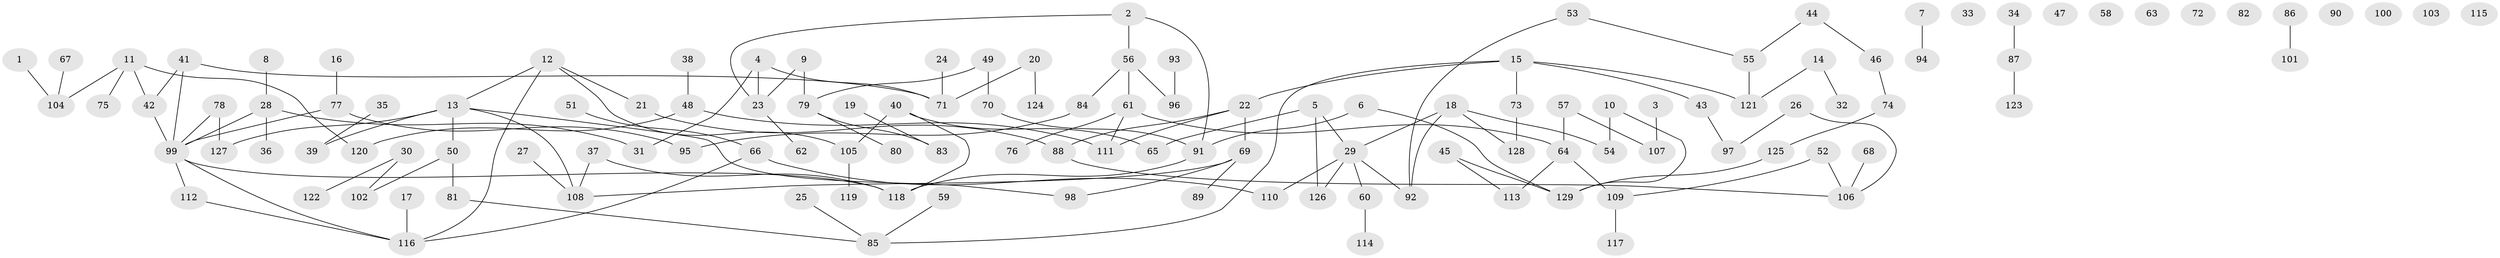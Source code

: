 // Generated by graph-tools (version 1.1) at 2025/33/03/09/25 02:33:28]
// undirected, 129 vertices, 139 edges
graph export_dot {
graph [start="1"]
  node [color=gray90,style=filled];
  1;
  2;
  3;
  4;
  5;
  6;
  7;
  8;
  9;
  10;
  11;
  12;
  13;
  14;
  15;
  16;
  17;
  18;
  19;
  20;
  21;
  22;
  23;
  24;
  25;
  26;
  27;
  28;
  29;
  30;
  31;
  32;
  33;
  34;
  35;
  36;
  37;
  38;
  39;
  40;
  41;
  42;
  43;
  44;
  45;
  46;
  47;
  48;
  49;
  50;
  51;
  52;
  53;
  54;
  55;
  56;
  57;
  58;
  59;
  60;
  61;
  62;
  63;
  64;
  65;
  66;
  67;
  68;
  69;
  70;
  71;
  72;
  73;
  74;
  75;
  76;
  77;
  78;
  79;
  80;
  81;
  82;
  83;
  84;
  85;
  86;
  87;
  88;
  89;
  90;
  91;
  92;
  93;
  94;
  95;
  96;
  97;
  98;
  99;
  100;
  101;
  102;
  103;
  104;
  105;
  106;
  107;
  108;
  109;
  110;
  111;
  112;
  113;
  114;
  115;
  116;
  117;
  118;
  119;
  120;
  121;
  122;
  123;
  124;
  125;
  126;
  127;
  128;
  129;
  1 -- 104;
  2 -- 23;
  2 -- 56;
  2 -- 91;
  3 -- 107;
  4 -- 23;
  4 -- 31;
  4 -- 71;
  5 -- 29;
  5 -- 65;
  5 -- 126;
  6 -- 91;
  6 -- 129;
  7 -- 94;
  8 -- 28;
  9 -- 23;
  9 -- 79;
  10 -- 54;
  10 -- 129;
  11 -- 42;
  11 -- 75;
  11 -- 104;
  11 -- 120;
  12 -- 13;
  12 -- 21;
  12 -- 105;
  12 -- 116;
  13 -- 39;
  13 -- 50;
  13 -- 98;
  13 -- 108;
  13 -- 127;
  14 -- 32;
  14 -- 121;
  15 -- 22;
  15 -- 43;
  15 -- 73;
  15 -- 85;
  15 -- 121;
  16 -- 77;
  17 -- 116;
  18 -- 29;
  18 -- 54;
  18 -- 92;
  18 -- 128;
  19 -- 83;
  20 -- 71;
  20 -- 124;
  21 -- 88;
  22 -- 69;
  22 -- 88;
  22 -- 111;
  23 -- 62;
  24 -- 71;
  25 -- 85;
  26 -- 97;
  26 -- 106;
  27 -- 108;
  28 -- 31;
  28 -- 36;
  28 -- 99;
  29 -- 60;
  29 -- 92;
  29 -- 110;
  29 -- 126;
  30 -- 102;
  30 -- 122;
  34 -- 87;
  35 -- 39;
  37 -- 108;
  37 -- 118;
  38 -- 48;
  40 -- 65;
  40 -- 105;
  40 -- 118;
  41 -- 42;
  41 -- 71;
  41 -- 99;
  42 -- 99;
  43 -- 97;
  44 -- 46;
  44 -- 55;
  45 -- 113;
  45 -- 129;
  46 -- 74;
  48 -- 111;
  48 -- 120;
  49 -- 70;
  49 -- 79;
  50 -- 81;
  50 -- 102;
  51 -- 66;
  52 -- 106;
  52 -- 109;
  53 -- 55;
  53 -- 92;
  55 -- 121;
  56 -- 61;
  56 -- 84;
  56 -- 96;
  57 -- 64;
  57 -- 107;
  59 -- 85;
  60 -- 114;
  61 -- 64;
  61 -- 76;
  61 -- 111;
  64 -- 109;
  64 -- 113;
  66 -- 110;
  66 -- 116;
  67 -- 104;
  68 -- 106;
  69 -- 89;
  69 -- 98;
  69 -- 108;
  70 -- 91;
  73 -- 128;
  74 -- 125;
  77 -- 95;
  77 -- 99;
  78 -- 99;
  78 -- 127;
  79 -- 80;
  79 -- 83;
  81 -- 85;
  84 -- 95;
  86 -- 101;
  87 -- 123;
  88 -- 106;
  91 -- 118;
  93 -- 96;
  99 -- 112;
  99 -- 116;
  99 -- 118;
  105 -- 119;
  109 -- 117;
  112 -- 116;
  125 -- 129;
}

